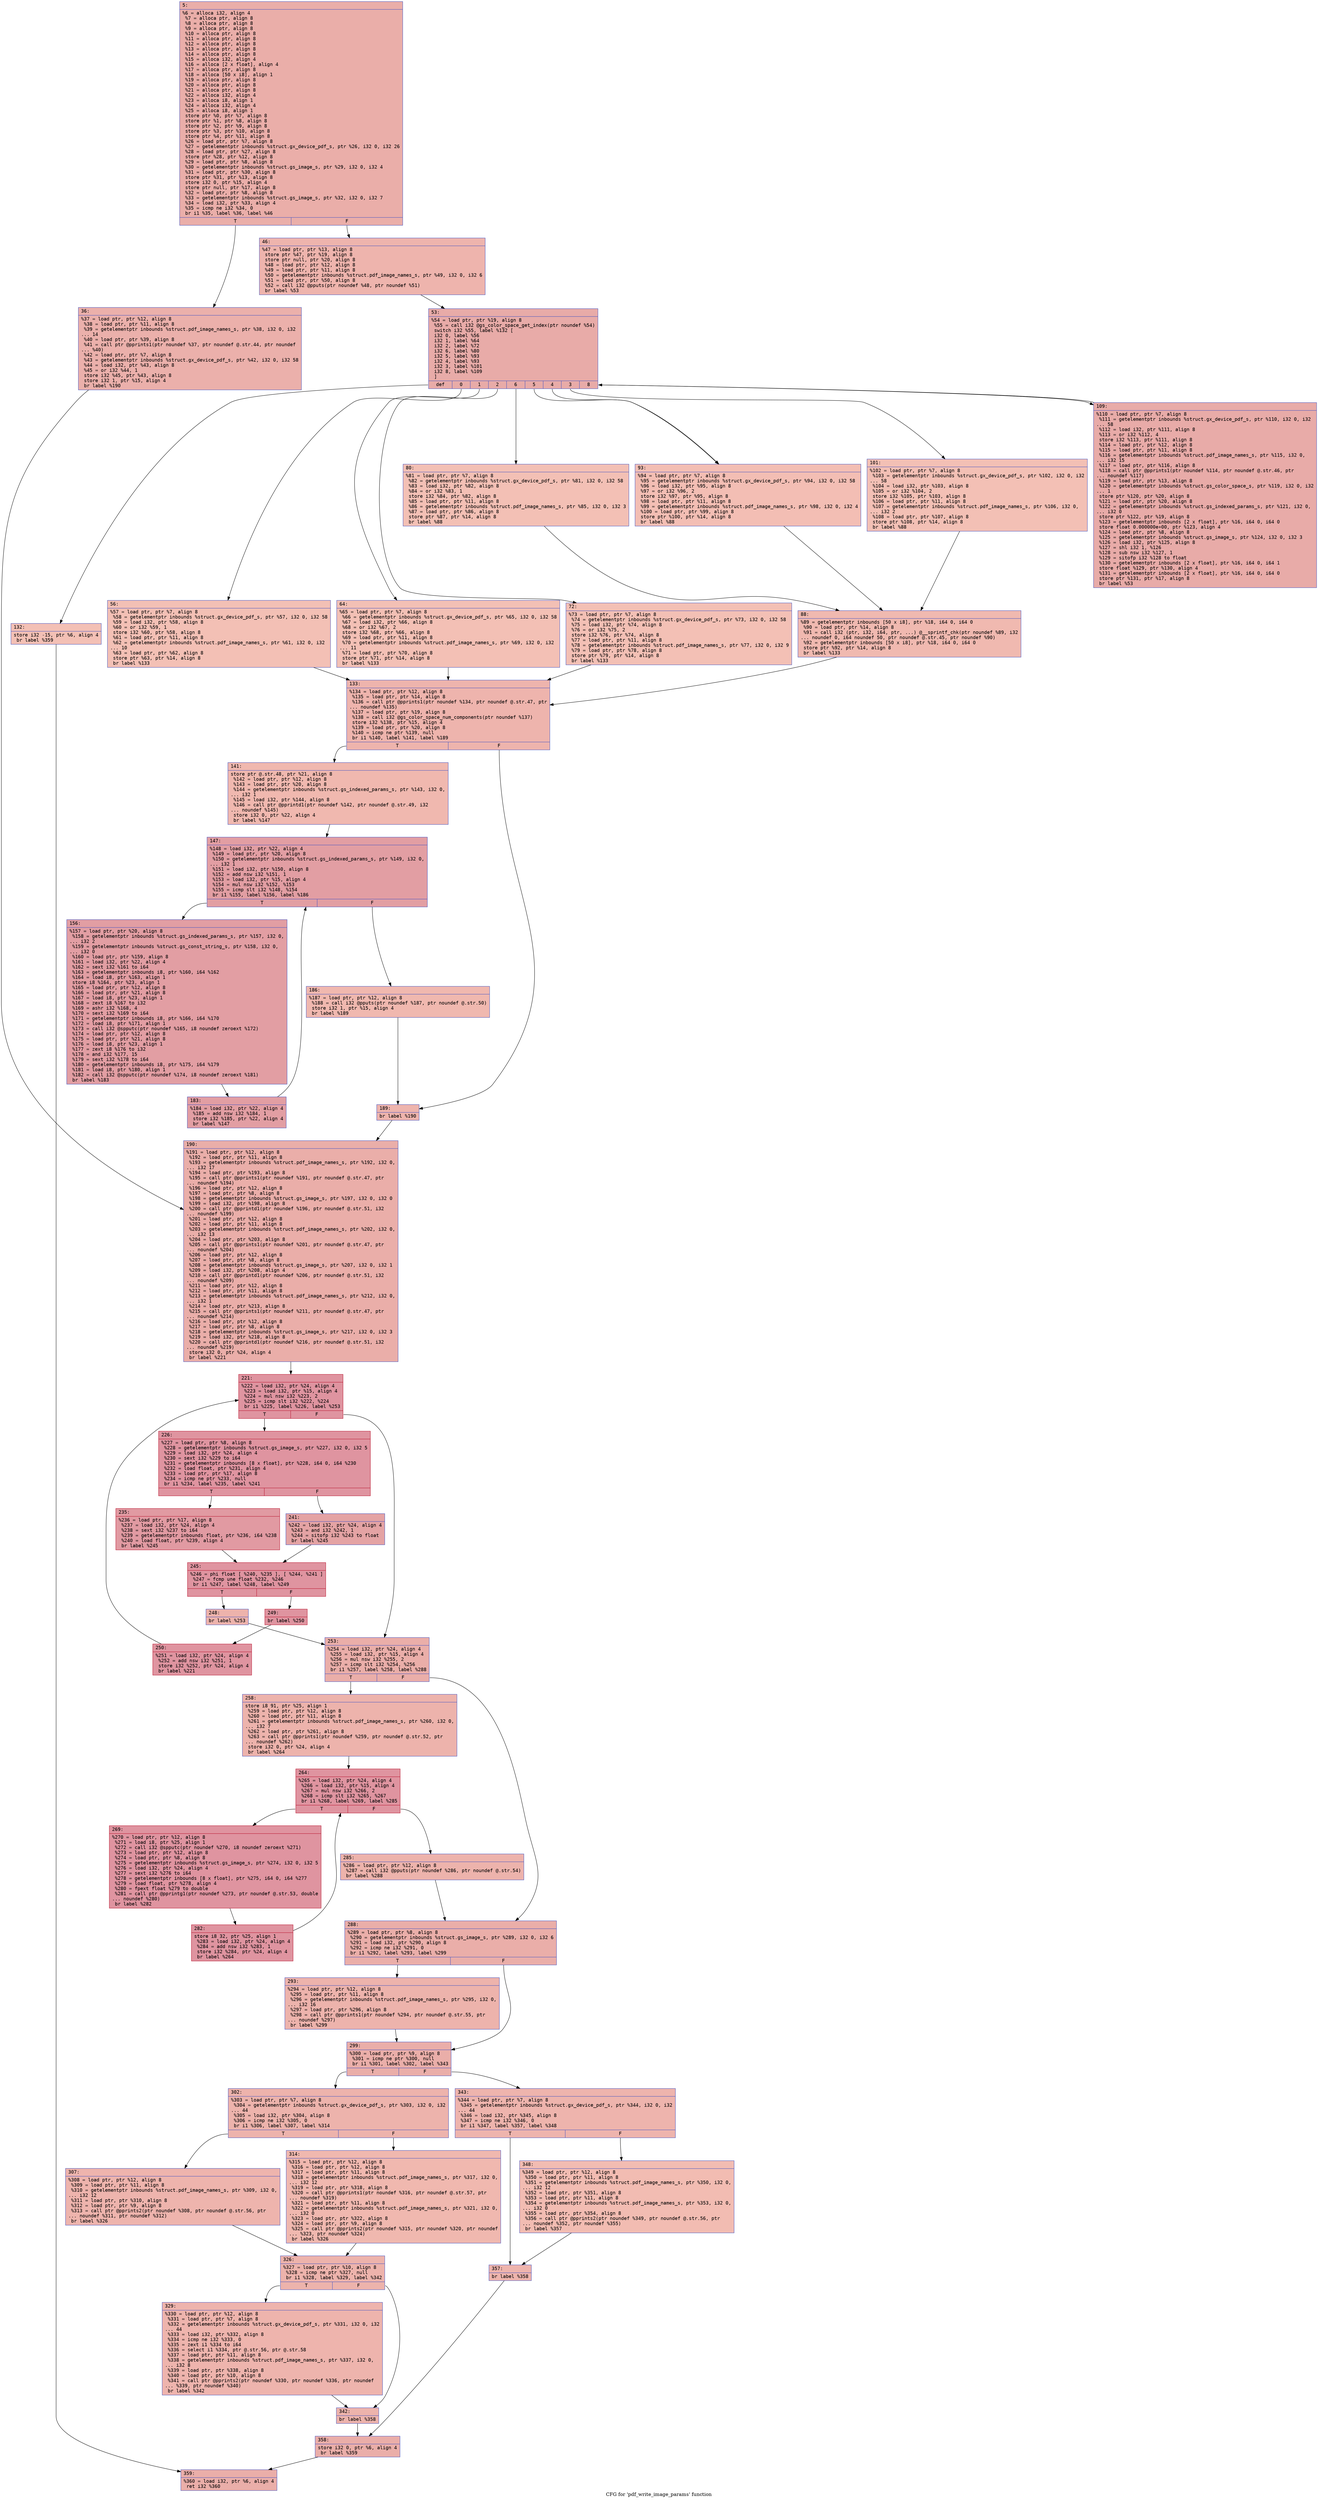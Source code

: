 digraph "CFG for 'pdf_write_image_params' function" {
	label="CFG for 'pdf_write_image_params' function";

	Node0x600003035f90 [shape=record,color="#3d50c3ff", style=filled, fillcolor="#d0473d70" fontname="Courier",label="{5:\l|  %6 = alloca i32, align 4\l  %7 = alloca ptr, align 8\l  %8 = alloca ptr, align 8\l  %9 = alloca ptr, align 8\l  %10 = alloca ptr, align 8\l  %11 = alloca ptr, align 8\l  %12 = alloca ptr, align 8\l  %13 = alloca ptr, align 8\l  %14 = alloca ptr, align 8\l  %15 = alloca i32, align 4\l  %16 = alloca [2 x float], align 4\l  %17 = alloca ptr, align 8\l  %18 = alloca [50 x i8], align 1\l  %19 = alloca ptr, align 8\l  %20 = alloca ptr, align 8\l  %21 = alloca ptr, align 8\l  %22 = alloca i32, align 4\l  %23 = alloca i8, align 1\l  %24 = alloca i32, align 4\l  %25 = alloca i8, align 1\l  store ptr %0, ptr %7, align 8\l  store ptr %1, ptr %8, align 8\l  store ptr %2, ptr %9, align 8\l  store ptr %3, ptr %10, align 8\l  store ptr %4, ptr %11, align 8\l  %26 = load ptr, ptr %7, align 8\l  %27 = getelementptr inbounds %struct.gx_device_pdf_s, ptr %26, i32 0, i32 26\l  %28 = load ptr, ptr %27, align 8\l  store ptr %28, ptr %12, align 8\l  %29 = load ptr, ptr %8, align 8\l  %30 = getelementptr inbounds %struct.gs_image_s, ptr %29, i32 0, i32 4\l  %31 = load ptr, ptr %30, align 8\l  store ptr %31, ptr %13, align 8\l  store i32 0, ptr %15, align 4\l  store ptr null, ptr %17, align 8\l  %32 = load ptr, ptr %8, align 8\l  %33 = getelementptr inbounds %struct.gs_image_s, ptr %32, i32 0, i32 7\l  %34 = load i32, ptr %33, align 4\l  %35 = icmp ne i32 %34, 0\l  br i1 %35, label %36, label %46\l|{<s0>T|<s1>F}}"];
	Node0x600003035f90:s0 -> Node0x600003035fe0[tooltip="5 -> 36\nProbability 62.50%" ];
	Node0x600003035f90:s1 -> Node0x600003036030[tooltip="5 -> 46\nProbability 37.50%" ];
	Node0x600003035fe0 [shape=record,color="#3d50c3ff", style=filled, fillcolor="#d24b4070" fontname="Courier",label="{36:\l|  %37 = load ptr, ptr %12, align 8\l  %38 = load ptr, ptr %11, align 8\l  %39 = getelementptr inbounds %struct.pdf_image_names_s, ptr %38, i32 0, i32\l... 14\l  %40 = load ptr, ptr %39, align 8\l  %41 = call ptr @pprints1(ptr noundef %37, ptr noundef @.str.44, ptr noundef\l... %40)\l  %42 = load ptr, ptr %7, align 8\l  %43 = getelementptr inbounds %struct.gx_device_pdf_s, ptr %42, i32 0, i32 58\l  %44 = load i32, ptr %43, align 8\l  %45 = or i32 %44, 1\l  store i32 %45, ptr %43, align 8\l  store i32 1, ptr %15, align 4\l  br label %190\l}"];
	Node0x600003035fe0 -> Node0x6000030365d0[tooltip="36 -> 190\nProbability 100.00%" ];
	Node0x600003036030 [shape=record,color="#3d50c3ff", style=filled, fillcolor="#d8564670" fontname="Courier",label="{46:\l|  %47 = load ptr, ptr %13, align 8\l  store ptr %47, ptr %19, align 8\l  store ptr null, ptr %20, align 8\l  %48 = load ptr, ptr %12, align 8\l  %49 = load ptr, ptr %11, align 8\l  %50 = getelementptr inbounds %struct.pdf_image_names_s, ptr %49, i32 0, i32 6\l  %51 = load ptr, ptr %50, align 8\l  %52 = call i32 @pputs(ptr noundef %48, ptr noundef %51)\l  br label %53\l}"];
	Node0x600003036030 -> Node0x600003036080[tooltip="46 -> 53\nProbability 100.00%" ];
	Node0x600003036080 [shape=record,color="#3d50c3ff", style=filled, fillcolor="#cc403a70" fontname="Courier",label="{53:\l|  %54 = load ptr, ptr %19, align 8\l  %55 = call i32 @gs_color_space_get_index(ptr noundef %54)\l  switch i32 %55, label %132 [\l    i32 0, label %56\l    i32 1, label %64\l    i32 2, label %72\l    i32 6, label %80\l    i32 5, label %93\l    i32 4, label %93\l    i32 3, label %101\l    i32 8, label %109\l  ]\l|{<s0>def|<s1>0|<s2>1|<s3>2|<s4>6|<s5>5|<s6>4|<s7>3|<s8>8}}"];
	Node0x600003036080:s0 -> Node0x600003036350[tooltip="53 -> 132\nProbability 2.56%" ];
	Node0x600003036080:s1 -> Node0x6000030360d0[tooltip="53 -> 56\nProbability 2.56%" ];
	Node0x600003036080:s2 -> Node0x600003036120[tooltip="53 -> 64\nProbability 2.56%" ];
	Node0x600003036080:s3 -> Node0x600003036170[tooltip="53 -> 72\nProbability 2.56%" ];
	Node0x600003036080:s4 -> Node0x6000030361c0[tooltip="53 -> 80\nProbability 2.56%" ];
	Node0x600003036080:s5 -> Node0x600003036260[tooltip="53 -> 93\nProbability 5.13%" ];
	Node0x600003036080:s6 -> Node0x600003036260[tooltip="53 -> 93\nProbability 5.13%" ];
	Node0x600003036080:s7 -> Node0x6000030362b0[tooltip="53 -> 101\nProbability 2.56%" ];
	Node0x600003036080:s8 -> Node0x600003036300[tooltip="53 -> 109\nProbability 79.49%" ];
	Node0x6000030360d0 [shape=record,color="#3d50c3ff", style=filled, fillcolor="#e5705870" fontname="Courier",label="{56:\l|  %57 = load ptr, ptr %7, align 8\l  %58 = getelementptr inbounds %struct.gx_device_pdf_s, ptr %57, i32 0, i32 58\l  %59 = load i32, ptr %58, align 8\l  %60 = or i32 %59, 1\l  store i32 %60, ptr %58, align 8\l  %61 = load ptr, ptr %11, align 8\l  %62 = getelementptr inbounds %struct.pdf_image_names_s, ptr %61, i32 0, i32\l... 10\l  %63 = load ptr, ptr %62, align 8\l  store ptr %63, ptr %14, align 8\l  br label %133\l}"];
	Node0x6000030360d0 -> Node0x6000030363a0[tooltip="56 -> 133\nProbability 100.00%" ];
	Node0x600003036120 [shape=record,color="#3d50c3ff", style=filled, fillcolor="#e5705870" fontname="Courier",label="{64:\l|  %65 = load ptr, ptr %7, align 8\l  %66 = getelementptr inbounds %struct.gx_device_pdf_s, ptr %65, i32 0, i32 58\l  %67 = load i32, ptr %66, align 8\l  %68 = or i32 %67, 2\l  store i32 %68, ptr %66, align 8\l  %69 = load ptr, ptr %11, align 8\l  %70 = getelementptr inbounds %struct.pdf_image_names_s, ptr %69, i32 0, i32\l... 11\l  %71 = load ptr, ptr %70, align 8\l  store ptr %71, ptr %14, align 8\l  br label %133\l}"];
	Node0x600003036120 -> Node0x6000030363a0[tooltip="64 -> 133\nProbability 100.00%" ];
	Node0x600003036170 [shape=record,color="#3d50c3ff", style=filled, fillcolor="#e5705870" fontname="Courier",label="{72:\l|  %73 = load ptr, ptr %7, align 8\l  %74 = getelementptr inbounds %struct.gx_device_pdf_s, ptr %73, i32 0, i32 58\l  %75 = load i32, ptr %74, align 8\l  %76 = or i32 %75, 2\l  store i32 %76, ptr %74, align 8\l  %77 = load ptr, ptr %11, align 8\l  %78 = getelementptr inbounds %struct.pdf_image_names_s, ptr %77, i32 0, i32 9\l  %79 = load ptr, ptr %78, align 8\l  store ptr %79, ptr %14, align 8\l  br label %133\l}"];
	Node0x600003036170 -> Node0x6000030363a0[tooltip="72 -> 133\nProbability 100.00%" ];
	Node0x6000030361c0 [shape=record,color="#3d50c3ff", style=filled, fillcolor="#e5705870" fontname="Courier",label="{80:\l|  %81 = load ptr, ptr %7, align 8\l  %82 = getelementptr inbounds %struct.gx_device_pdf_s, ptr %81, i32 0, i32 58\l  %83 = load i32, ptr %82, align 8\l  %84 = or i32 %83, 1\l  store i32 %84, ptr %82, align 8\l  %85 = load ptr, ptr %11, align 8\l  %86 = getelementptr inbounds %struct.pdf_image_names_s, ptr %85, i32 0, i32 3\l  %87 = load ptr, ptr %86, align 8\l  store ptr %87, ptr %14, align 8\l  br label %88\l}"];
	Node0x6000030361c0 -> Node0x600003036210[tooltip="80 -> 88\nProbability 100.00%" ];
	Node0x600003036210 [shape=record,color="#3d50c3ff", style=filled, fillcolor="#de614d70" fontname="Courier",label="{88:\l|  %89 = getelementptr inbounds [50 x i8], ptr %18, i64 0, i64 0\l  %90 = load ptr, ptr %14, align 8\l  %91 = call i32 (ptr, i32, i64, ptr, ...) @__sprintf_chk(ptr noundef %89, i32\l... noundef 0, i64 noundef 50, ptr noundef @.str.45, ptr noundef %90)\l  %92 = getelementptr inbounds [50 x i8], ptr %18, i64 0, i64 0\l  store ptr %92, ptr %14, align 8\l  br label %133\l}"];
	Node0x600003036210 -> Node0x6000030363a0[tooltip="88 -> 133\nProbability 100.00%" ];
	Node0x600003036260 [shape=record,color="#3d50c3ff", style=filled, fillcolor="#e36c5570" fontname="Courier",label="{93:\l|  %94 = load ptr, ptr %7, align 8\l  %95 = getelementptr inbounds %struct.gx_device_pdf_s, ptr %94, i32 0, i32 58\l  %96 = load i32, ptr %95, align 8\l  %97 = or i32 %96, 2\l  store i32 %97, ptr %95, align 8\l  %98 = load ptr, ptr %11, align 8\l  %99 = getelementptr inbounds %struct.pdf_image_names_s, ptr %98, i32 0, i32 4\l  %100 = load ptr, ptr %99, align 8\l  store ptr %100, ptr %14, align 8\l  br label %88\l}"];
	Node0x600003036260 -> Node0x600003036210[tooltip="93 -> 88\nProbability 100.00%" ];
	Node0x6000030362b0 [shape=record,color="#3d50c3ff", style=filled, fillcolor="#e5705870" fontname="Courier",label="{101:\l|  %102 = load ptr, ptr %7, align 8\l  %103 = getelementptr inbounds %struct.gx_device_pdf_s, ptr %102, i32 0, i32\l... 58\l  %104 = load i32, ptr %103, align 8\l  %105 = or i32 %104, 2\l  store i32 %105, ptr %103, align 8\l  %106 = load ptr, ptr %11, align 8\l  %107 = getelementptr inbounds %struct.pdf_image_names_s, ptr %106, i32 0,\l... i32 2\l  %108 = load ptr, ptr %107, align 8\l  store ptr %108, ptr %14, align 8\l  br label %88\l}"];
	Node0x6000030362b0 -> Node0x600003036210[tooltip="101 -> 88\nProbability 100.00%" ];
	Node0x600003036300 [shape=record,color="#3d50c3ff", style=filled, fillcolor="#cc403a70" fontname="Courier",label="{109:\l|  %110 = load ptr, ptr %7, align 8\l  %111 = getelementptr inbounds %struct.gx_device_pdf_s, ptr %110, i32 0, i32\l... 58\l  %112 = load i32, ptr %111, align 8\l  %113 = or i32 %112, 4\l  store i32 %113, ptr %111, align 8\l  %114 = load ptr, ptr %12, align 8\l  %115 = load ptr, ptr %11, align 8\l  %116 = getelementptr inbounds %struct.pdf_image_names_s, ptr %115, i32 0,\l... i32 15\l  %117 = load ptr, ptr %116, align 8\l  %118 = call ptr @pprints1(ptr noundef %114, ptr noundef @.str.46, ptr\l... noundef %117)\l  %119 = load ptr, ptr %13, align 8\l  %120 = getelementptr inbounds %struct.gs_color_space_s, ptr %119, i32 0, i32\l... 1\l  store ptr %120, ptr %20, align 8\l  %121 = load ptr, ptr %20, align 8\l  %122 = getelementptr inbounds %struct.gs_indexed_params_s, ptr %121, i32 0,\l... i32 0\l  store ptr %122, ptr %19, align 8\l  %123 = getelementptr inbounds [2 x float], ptr %16, i64 0, i64 0\l  store float 0.000000e+00, ptr %123, align 4\l  %124 = load ptr, ptr %8, align 8\l  %125 = getelementptr inbounds %struct.gs_image_s, ptr %124, i32 0, i32 3\l  %126 = load i32, ptr %125, align 8\l  %127 = shl i32 1, %126\l  %128 = sub nsw i32 %127, 1\l  %129 = sitofp i32 %128 to float\l  %130 = getelementptr inbounds [2 x float], ptr %16, i64 0, i64 1\l  store float %129, ptr %130, align 4\l  %131 = getelementptr inbounds [2 x float], ptr %16, i64 0, i64 0\l  store ptr %131, ptr %17, align 8\l  br label %53\l}"];
	Node0x600003036300 -> Node0x600003036080[tooltip="109 -> 53\nProbability 100.00%" ];
	Node0x600003036350 [shape=record,color="#3d50c3ff", style=filled, fillcolor="#e5705870" fontname="Courier",label="{132:\l|  store i32 -15, ptr %6, align 4\l  br label %359\l}"];
	Node0x600003036350 -> Node0x600003036e90[tooltip="132 -> 359\nProbability 100.00%" ];
	Node0x6000030363a0 [shape=record,color="#3d50c3ff", style=filled, fillcolor="#d8564670" fontname="Courier",label="{133:\l|  %134 = load ptr, ptr %12, align 8\l  %135 = load ptr, ptr %14, align 8\l  %136 = call ptr @pprints1(ptr noundef %134, ptr noundef @.str.47, ptr\l... noundef %135)\l  %137 = load ptr, ptr %19, align 8\l  %138 = call i32 @gs_color_space_num_components(ptr noundef %137)\l  store i32 %138, ptr %15, align 4\l  %139 = load ptr, ptr %20, align 8\l  %140 = icmp ne ptr %139, null\l  br i1 %140, label %141, label %189\l|{<s0>T|<s1>F}}"];
	Node0x6000030363a0:s0 -> Node0x6000030363f0[tooltip="133 -> 141\nProbability 62.50%" ];
	Node0x6000030363a0:s1 -> Node0x600003036580[tooltip="133 -> 189\nProbability 37.50%" ];
	Node0x6000030363f0 [shape=record,color="#3d50c3ff", style=filled, fillcolor="#dc5d4a70" fontname="Courier",label="{141:\l|  store ptr @.str.48, ptr %21, align 8\l  %142 = load ptr, ptr %12, align 8\l  %143 = load ptr, ptr %20, align 8\l  %144 = getelementptr inbounds %struct.gs_indexed_params_s, ptr %143, i32 0,\l... i32 1\l  %145 = load i32, ptr %144, align 8\l  %146 = call ptr @pprintd1(ptr noundef %142, ptr noundef @.str.49, i32\l... noundef %145)\l  store i32 0, ptr %22, align 4\l  br label %147\l}"];
	Node0x6000030363f0 -> Node0x600003036440[tooltip="141 -> 147\nProbability 100.00%" ];
	Node0x600003036440 [shape=record,color="#3d50c3ff", style=filled, fillcolor="#be242e70" fontname="Courier",label="{147:\l|  %148 = load i32, ptr %22, align 4\l  %149 = load ptr, ptr %20, align 8\l  %150 = getelementptr inbounds %struct.gs_indexed_params_s, ptr %149, i32 0,\l... i32 1\l  %151 = load i32, ptr %150, align 8\l  %152 = add nsw i32 %151, 1\l  %153 = load i32, ptr %15, align 4\l  %154 = mul nsw i32 %152, %153\l  %155 = icmp slt i32 %148, %154\l  br i1 %155, label %156, label %186\l|{<s0>T|<s1>F}}"];
	Node0x600003036440:s0 -> Node0x600003036490[tooltip="147 -> 156\nProbability 96.88%" ];
	Node0x600003036440:s1 -> Node0x600003036530[tooltip="147 -> 186\nProbability 3.12%" ];
	Node0x600003036490 [shape=record,color="#3d50c3ff", style=filled, fillcolor="#be242e70" fontname="Courier",label="{156:\l|  %157 = load ptr, ptr %20, align 8\l  %158 = getelementptr inbounds %struct.gs_indexed_params_s, ptr %157, i32 0,\l... i32 2\l  %159 = getelementptr inbounds %struct.gs_const_string_s, ptr %158, i32 0,\l... i32 0\l  %160 = load ptr, ptr %159, align 8\l  %161 = load i32, ptr %22, align 4\l  %162 = sext i32 %161 to i64\l  %163 = getelementptr inbounds i8, ptr %160, i64 %162\l  %164 = load i8, ptr %163, align 1\l  store i8 %164, ptr %23, align 1\l  %165 = load ptr, ptr %12, align 8\l  %166 = load ptr, ptr %21, align 8\l  %167 = load i8, ptr %23, align 1\l  %168 = zext i8 %167 to i32\l  %169 = ashr i32 %168, 4\l  %170 = sext i32 %169 to i64\l  %171 = getelementptr inbounds i8, ptr %166, i64 %170\l  %172 = load i8, ptr %171, align 1\l  %173 = call i32 @spputc(ptr noundef %165, i8 noundef zeroext %172)\l  %174 = load ptr, ptr %12, align 8\l  %175 = load ptr, ptr %21, align 8\l  %176 = load i8, ptr %23, align 1\l  %177 = zext i8 %176 to i32\l  %178 = and i32 %177, 15\l  %179 = sext i32 %178 to i64\l  %180 = getelementptr inbounds i8, ptr %175, i64 %179\l  %181 = load i8, ptr %180, align 1\l  %182 = call i32 @spputc(ptr noundef %174, i8 noundef zeroext %181)\l  br label %183\l}"];
	Node0x600003036490 -> Node0x6000030364e0[tooltip="156 -> 183\nProbability 100.00%" ];
	Node0x6000030364e0 [shape=record,color="#3d50c3ff", style=filled, fillcolor="#be242e70" fontname="Courier",label="{183:\l|  %184 = load i32, ptr %22, align 4\l  %185 = add nsw i32 %184, 1\l  store i32 %185, ptr %22, align 4\l  br label %147\l}"];
	Node0x6000030364e0 -> Node0x600003036440[tooltip="183 -> 147\nProbability 100.00%" ];
	Node0x600003036530 [shape=record,color="#3d50c3ff", style=filled, fillcolor="#dc5d4a70" fontname="Courier",label="{186:\l|  %187 = load ptr, ptr %12, align 8\l  %188 = call i32 @pputs(ptr noundef %187, ptr noundef @.str.50)\l  store i32 1, ptr %15, align 4\l  br label %189\l}"];
	Node0x600003036530 -> Node0x600003036580[tooltip="186 -> 189\nProbability 100.00%" ];
	Node0x600003036580 [shape=record,color="#3d50c3ff", style=filled, fillcolor="#d8564670" fontname="Courier",label="{189:\l|  br label %190\l}"];
	Node0x600003036580 -> Node0x6000030365d0[tooltip="189 -> 190\nProbability 100.00%" ];
	Node0x6000030365d0 [shape=record,color="#3d50c3ff", style=filled, fillcolor="#d0473d70" fontname="Courier",label="{190:\l|  %191 = load ptr, ptr %12, align 8\l  %192 = load ptr, ptr %11, align 8\l  %193 = getelementptr inbounds %struct.pdf_image_names_s, ptr %192, i32 0,\l... i32 17\l  %194 = load ptr, ptr %193, align 8\l  %195 = call ptr @pprints1(ptr noundef %191, ptr noundef @.str.47, ptr\l... noundef %194)\l  %196 = load ptr, ptr %12, align 8\l  %197 = load ptr, ptr %8, align 8\l  %198 = getelementptr inbounds %struct.gs_image_s, ptr %197, i32 0, i32 0\l  %199 = load i32, ptr %198, align 8\l  %200 = call ptr @pprintd1(ptr noundef %196, ptr noundef @.str.51, i32\l... noundef %199)\l  %201 = load ptr, ptr %12, align 8\l  %202 = load ptr, ptr %11, align 8\l  %203 = getelementptr inbounds %struct.pdf_image_names_s, ptr %202, i32 0,\l... i32 13\l  %204 = load ptr, ptr %203, align 8\l  %205 = call ptr @pprints1(ptr noundef %201, ptr noundef @.str.47, ptr\l... noundef %204)\l  %206 = load ptr, ptr %12, align 8\l  %207 = load ptr, ptr %8, align 8\l  %208 = getelementptr inbounds %struct.gs_image_s, ptr %207, i32 0, i32 1\l  %209 = load i32, ptr %208, align 4\l  %210 = call ptr @pprintd1(ptr noundef %206, ptr noundef @.str.51, i32\l... noundef %209)\l  %211 = load ptr, ptr %12, align 8\l  %212 = load ptr, ptr %11, align 8\l  %213 = getelementptr inbounds %struct.pdf_image_names_s, ptr %212, i32 0,\l... i32 1\l  %214 = load ptr, ptr %213, align 8\l  %215 = call ptr @pprints1(ptr noundef %211, ptr noundef @.str.47, ptr\l... noundef %214)\l  %216 = load ptr, ptr %12, align 8\l  %217 = load ptr, ptr %8, align 8\l  %218 = getelementptr inbounds %struct.gs_image_s, ptr %217, i32 0, i32 3\l  %219 = load i32, ptr %218, align 8\l  %220 = call ptr @pprintd1(ptr noundef %216, ptr noundef @.str.51, i32\l... noundef %219)\l  store i32 0, ptr %24, align 4\l  br label %221\l}"];
	Node0x6000030365d0 -> Node0x600003036620[tooltip="190 -> 221\nProbability 100.00%" ];
	Node0x600003036620 [shape=record,color="#b70d28ff", style=filled, fillcolor="#b70d2870" fontname="Courier",label="{221:\l|  %222 = load i32, ptr %24, align 4\l  %223 = load i32, ptr %15, align 4\l  %224 = mul nsw i32 %223, 2\l  %225 = icmp slt i32 %222, %224\l  br i1 %225, label %226, label %253\l|{<s0>T|<s1>F}}"];
	Node0x600003036620:s0 -> Node0x600003036670[tooltip="221 -> 226\nProbability 96.88%" ];
	Node0x600003036620:s1 -> Node0x6000030368a0[tooltip="221 -> 253\nProbability 3.12%" ];
	Node0x600003036670 [shape=record,color="#b70d28ff", style=filled, fillcolor="#b70d2870" fontname="Courier",label="{226:\l|  %227 = load ptr, ptr %8, align 8\l  %228 = getelementptr inbounds %struct.gs_image_s, ptr %227, i32 0, i32 5\l  %229 = load i32, ptr %24, align 4\l  %230 = sext i32 %229 to i64\l  %231 = getelementptr inbounds [8 x float], ptr %228, i64 0, i64 %230\l  %232 = load float, ptr %231, align 4\l  %233 = load ptr, ptr %17, align 8\l  %234 = icmp ne ptr %233, null\l  br i1 %234, label %235, label %241\l|{<s0>T|<s1>F}}"];
	Node0x600003036670:s0 -> Node0x6000030366c0[tooltip="226 -> 235\nProbability 62.50%" ];
	Node0x600003036670:s1 -> Node0x600003036710[tooltip="226 -> 241\nProbability 37.50%" ];
	Node0x6000030366c0 [shape=record,color="#b70d28ff", style=filled, fillcolor="#bb1b2c70" fontname="Courier",label="{235:\l|  %236 = load ptr, ptr %17, align 8\l  %237 = load i32, ptr %24, align 4\l  %238 = sext i32 %237 to i64\l  %239 = getelementptr inbounds float, ptr %236, i64 %238\l  %240 = load float, ptr %239, align 4\l  br label %245\l}"];
	Node0x6000030366c0 -> Node0x600003036760[tooltip="235 -> 245\nProbability 100.00%" ];
	Node0x600003036710 [shape=record,color="#3d50c3ff", style=filled, fillcolor="#c32e3170" fontname="Courier",label="{241:\l|  %242 = load i32, ptr %24, align 4\l  %243 = and i32 %242, 1\l  %244 = sitofp i32 %243 to float\l  br label %245\l}"];
	Node0x600003036710 -> Node0x600003036760[tooltip="241 -> 245\nProbability 100.00%" ];
	Node0x600003036760 [shape=record,color="#b70d28ff", style=filled, fillcolor="#b70d2870" fontname="Courier",label="{245:\l|  %246 = phi float [ %240, %235 ], [ %244, %241 ]\l  %247 = fcmp une float %232, %246\l  br i1 %247, label %248, label %249\l|{<s0>T|<s1>F}}"];
	Node0x600003036760:s0 -> Node0x6000030367b0[tooltip="245 -> 248\nProbability 3.12%" ];
	Node0x600003036760:s1 -> Node0x600003036800[tooltip="245 -> 249\nProbability 96.88%" ];
	Node0x6000030367b0 [shape=record,color="#3d50c3ff", style=filled, fillcolor="#d6524470" fontname="Courier",label="{248:\l|  br label %253\l}"];
	Node0x6000030367b0 -> Node0x6000030368a0[tooltip="248 -> 253\nProbability 100.00%" ];
	Node0x600003036800 [shape=record,color="#b70d28ff", style=filled, fillcolor="#b70d2870" fontname="Courier",label="{249:\l|  br label %250\l}"];
	Node0x600003036800 -> Node0x600003036850[tooltip="249 -> 250\nProbability 100.00%" ];
	Node0x600003036850 [shape=record,color="#b70d28ff", style=filled, fillcolor="#b70d2870" fontname="Courier",label="{250:\l|  %251 = load i32, ptr %24, align 4\l  %252 = add nsw i32 %251, 1\l  store i32 %252, ptr %24, align 4\l  br label %221\l}"];
	Node0x600003036850 -> Node0x600003036620[tooltip="250 -> 221\nProbability 100.00%" ];
	Node0x6000030368a0 [shape=record,color="#3d50c3ff", style=filled, fillcolor="#d0473d70" fontname="Courier",label="{253:\l|  %254 = load i32, ptr %24, align 4\l  %255 = load i32, ptr %15, align 4\l  %256 = mul nsw i32 %255, 2\l  %257 = icmp slt i32 %254, %256\l  br i1 %257, label %258, label %288\l|{<s0>T|<s1>F}}"];
	Node0x6000030368a0:s0 -> Node0x6000030368f0[tooltip="253 -> 258\nProbability 50.00%" ];
	Node0x6000030368a0:s1 -> Node0x600003036a80[tooltip="253 -> 288\nProbability 50.00%" ];
	Node0x6000030368f0 [shape=record,color="#3d50c3ff", style=filled, fillcolor="#d6524470" fontname="Courier",label="{258:\l|  store i8 91, ptr %25, align 1\l  %259 = load ptr, ptr %12, align 8\l  %260 = load ptr, ptr %11, align 8\l  %261 = getelementptr inbounds %struct.pdf_image_names_s, ptr %260, i32 0,\l... i32 7\l  %262 = load ptr, ptr %261, align 8\l  %263 = call ptr @pprints1(ptr noundef %259, ptr noundef @.str.52, ptr\l... noundef %262)\l  store i32 0, ptr %24, align 4\l  br label %264\l}"];
	Node0x6000030368f0 -> Node0x600003036940[tooltip="258 -> 264\nProbability 100.00%" ];
	Node0x600003036940 [shape=record,color="#b70d28ff", style=filled, fillcolor="#b70d2870" fontname="Courier",label="{264:\l|  %265 = load i32, ptr %24, align 4\l  %266 = load i32, ptr %15, align 4\l  %267 = mul nsw i32 %266, 2\l  %268 = icmp slt i32 %265, %267\l  br i1 %268, label %269, label %285\l|{<s0>T|<s1>F}}"];
	Node0x600003036940:s0 -> Node0x600003036990[tooltip="264 -> 269\nProbability 96.88%" ];
	Node0x600003036940:s1 -> Node0x600003036a30[tooltip="264 -> 285\nProbability 3.12%" ];
	Node0x600003036990 [shape=record,color="#b70d28ff", style=filled, fillcolor="#b70d2870" fontname="Courier",label="{269:\l|  %270 = load ptr, ptr %12, align 8\l  %271 = load i8, ptr %25, align 1\l  %272 = call i32 @spputc(ptr noundef %270, i8 noundef zeroext %271)\l  %273 = load ptr, ptr %12, align 8\l  %274 = load ptr, ptr %8, align 8\l  %275 = getelementptr inbounds %struct.gs_image_s, ptr %274, i32 0, i32 5\l  %276 = load i32, ptr %24, align 4\l  %277 = sext i32 %276 to i64\l  %278 = getelementptr inbounds [8 x float], ptr %275, i64 0, i64 %277\l  %279 = load float, ptr %278, align 4\l  %280 = fpext float %279 to double\l  %281 = call ptr @pprintg1(ptr noundef %273, ptr noundef @.str.53, double\l... noundef %280)\l  br label %282\l}"];
	Node0x600003036990 -> Node0x6000030369e0[tooltip="269 -> 282\nProbability 100.00%" ];
	Node0x6000030369e0 [shape=record,color="#b70d28ff", style=filled, fillcolor="#b70d2870" fontname="Courier",label="{282:\l|  store i8 32, ptr %25, align 1\l  %283 = load i32, ptr %24, align 4\l  %284 = add nsw i32 %283, 1\l  store i32 %284, ptr %24, align 4\l  br label %264\l}"];
	Node0x6000030369e0 -> Node0x600003036940[tooltip="282 -> 264\nProbability 100.00%" ];
	Node0x600003036a30 [shape=record,color="#3d50c3ff", style=filled, fillcolor="#d6524470" fontname="Courier",label="{285:\l|  %286 = load ptr, ptr %12, align 8\l  %287 = call i32 @pputs(ptr noundef %286, ptr noundef @.str.54)\l  br label %288\l}"];
	Node0x600003036a30 -> Node0x600003036a80[tooltip="285 -> 288\nProbability 100.00%" ];
	Node0x600003036a80 [shape=record,color="#3d50c3ff", style=filled, fillcolor="#d0473d70" fontname="Courier",label="{288:\l|  %289 = load ptr, ptr %8, align 8\l  %290 = getelementptr inbounds %struct.gs_image_s, ptr %289, i32 0, i32 6\l  %291 = load i32, ptr %290, align 8\l  %292 = icmp ne i32 %291, 0\l  br i1 %292, label %293, label %299\l|{<s0>T|<s1>F}}"];
	Node0x600003036a80:s0 -> Node0x600003036ad0[tooltip="288 -> 293\nProbability 62.50%" ];
	Node0x600003036a80:s1 -> Node0x600003036b20[tooltip="288 -> 299\nProbability 37.50%" ];
	Node0x600003036ad0 [shape=record,color="#3d50c3ff", style=filled, fillcolor="#d6524470" fontname="Courier",label="{293:\l|  %294 = load ptr, ptr %12, align 8\l  %295 = load ptr, ptr %11, align 8\l  %296 = getelementptr inbounds %struct.pdf_image_names_s, ptr %295, i32 0,\l... i32 16\l  %297 = load ptr, ptr %296, align 8\l  %298 = call ptr @pprints1(ptr noundef %294, ptr noundef @.str.55, ptr\l... noundef %297)\l  br label %299\l}"];
	Node0x600003036ad0 -> Node0x600003036b20[tooltip="293 -> 299\nProbability 100.00%" ];
	Node0x600003036b20 [shape=record,color="#3d50c3ff", style=filled, fillcolor="#d0473d70" fontname="Courier",label="{299:\l|  %300 = load ptr, ptr %9, align 8\l  %301 = icmp ne ptr %300, null\l  br i1 %301, label %302, label %343\l|{<s0>T|<s1>F}}"];
	Node0x600003036b20:s0 -> Node0x600003036b70[tooltip="299 -> 302\nProbability 62.50%" ];
	Node0x600003036b20:s1 -> Node0x600003036d50[tooltip="299 -> 343\nProbability 37.50%" ];
	Node0x600003036b70 [shape=record,color="#3d50c3ff", style=filled, fillcolor="#d6524470" fontname="Courier",label="{302:\l|  %303 = load ptr, ptr %7, align 8\l  %304 = getelementptr inbounds %struct.gx_device_pdf_s, ptr %303, i32 0, i32\l... 44\l  %305 = load i32, ptr %304, align 8\l  %306 = icmp ne i32 %305, 0\l  br i1 %306, label %307, label %314\l|{<s0>T|<s1>F}}"];
	Node0x600003036b70:s0 -> Node0x600003036bc0[tooltip="302 -> 307\nProbability 62.50%" ];
	Node0x600003036b70:s1 -> Node0x600003036c10[tooltip="302 -> 314\nProbability 37.50%" ];
	Node0x600003036bc0 [shape=record,color="#3d50c3ff", style=filled, fillcolor="#d8564670" fontname="Courier",label="{307:\l|  %308 = load ptr, ptr %12, align 8\l  %309 = load ptr, ptr %11, align 8\l  %310 = getelementptr inbounds %struct.pdf_image_names_s, ptr %309, i32 0,\l... i32 12\l  %311 = load ptr, ptr %310, align 8\l  %312 = load ptr, ptr %9, align 8\l  %313 = call ptr @pprints2(ptr noundef %308, ptr noundef @.str.56, ptr\l... noundef %311, ptr noundef %312)\l  br label %326\l}"];
	Node0x600003036bc0 -> Node0x600003036c60[tooltip="307 -> 326\nProbability 100.00%" ];
	Node0x600003036c10 [shape=record,color="#3d50c3ff", style=filled, fillcolor="#dc5d4a70" fontname="Courier",label="{314:\l|  %315 = load ptr, ptr %12, align 8\l  %316 = load ptr, ptr %12, align 8\l  %317 = load ptr, ptr %11, align 8\l  %318 = getelementptr inbounds %struct.pdf_image_names_s, ptr %317, i32 0,\l... i32 12\l  %319 = load ptr, ptr %318, align 8\l  %320 = call ptr @pprints1(ptr noundef %316, ptr noundef @.str.57, ptr\l... noundef %319)\l  %321 = load ptr, ptr %11, align 8\l  %322 = getelementptr inbounds %struct.pdf_image_names_s, ptr %321, i32 0,\l... i32 0\l  %323 = load ptr, ptr %322, align 8\l  %324 = load ptr, ptr %9, align 8\l  %325 = call ptr @pprints2(ptr noundef %315, ptr noundef %320, ptr noundef\l... %323, ptr noundef %324)\l  br label %326\l}"];
	Node0x600003036c10 -> Node0x600003036c60[tooltip="314 -> 326\nProbability 100.00%" ];
	Node0x600003036c60 [shape=record,color="#3d50c3ff", style=filled, fillcolor="#d6524470" fontname="Courier",label="{326:\l|  %327 = load ptr, ptr %10, align 8\l  %328 = icmp ne ptr %327, null\l  br i1 %328, label %329, label %342\l|{<s0>T|<s1>F}}"];
	Node0x600003036c60:s0 -> Node0x600003036cb0[tooltip="326 -> 329\nProbability 62.50%" ];
	Node0x600003036c60:s1 -> Node0x600003036d00[tooltip="326 -> 342\nProbability 37.50%" ];
	Node0x600003036cb0 [shape=record,color="#3d50c3ff", style=filled, fillcolor="#d8564670" fontname="Courier",label="{329:\l|  %330 = load ptr, ptr %12, align 8\l  %331 = load ptr, ptr %7, align 8\l  %332 = getelementptr inbounds %struct.gx_device_pdf_s, ptr %331, i32 0, i32\l... 44\l  %333 = load i32, ptr %332, align 8\l  %334 = icmp ne i32 %333, 0\l  %335 = zext i1 %334 to i64\l  %336 = select i1 %334, ptr @.str.56, ptr @.str.58\l  %337 = load ptr, ptr %11, align 8\l  %338 = getelementptr inbounds %struct.pdf_image_names_s, ptr %337, i32 0,\l... i32 8\l  %339 = load ptr, ptr %338, align 8\l  %340 = load ptr, ptr %10, align 8\l  %341 = call ptr @pprints2(ptr noundef %330, ptr noundef %336, ptr noundef\l... %339, ptr noundef %340)\l  br label %342\l}"];
	Node0x600003036cb0 -> Node0x600003036d00[tooltip="329 -> 342\nProbability 100.00%" ];
	Node0x600003036d00 [shape=record,color="#3d50c3ff", style=filled, fillcolor="#d6524470" fontname="Courier",label="{342:\l|  br label %358\l}"];
	Node0x600003036d00 -> Node0x600003036e40[tooltip="342 -> 358\nProbability 100.00%" ];
	Node0x600003036d50 [shape=record,color="#3d50c3ff", style=filled, fillcolor="#d8564670" fontname="Courier",label="{343:\l|  %344 = load ptr, ptr %7, align 8\l  %345 = getelementptr inbounds %struct.gx_device_pdf_s, ptr %344, i32 0, i32\l... 44\l  %346 = load i32, ptr %345, align 8\l  %347 = icmp ne i32 %346, 0\l  br i1 %347, label %357, label %348\l|{<s0>T|<s1>F}}"];
	Node0x600003036d50:s0 -> Node0x600003036df0[tooltip="343 -> 357\nProbability 62.50%" ];
	Node0x600003036d50:s1 -> Node0x600003036da0[tooltip="343 -> 348\nProbability 37.50%" ];
	Node0x600003036da0 [shape=record,color="#3d50c3ff", style=filled, fillcolor="#e1675170" fontname="Courier",label="{348:\l|  %349 = load ptr, ptr %12, align 8\l  %350 = load ptr, ptr %11, align 8\l  %351 = getelementptr inbounds %struct.pdf_image_names_s, ptr %350, i32 0,\l... i32 12\l  %352 = load ptr, ptr %351, align 8\l  %353 = load ptr, ptr %11, align 8\l  %354 = getelementptr inbounds %struct.pdf_image_names_s, ptr %353, i32 0,\l... i32 0\l  %355 = load ptr, ptr %354, align 8\l  %356 = call ptr @pprints2(ptr noundef %349, ptr noundef @.str.56, ptr\l... noundef %352, ptr noundef %355)\l  br label %357\l}"];
	Node0x600003036da0 -> Node0x600003036df0[tooltip="348 -> 357\nProbability 100.00%" ];
	Node0x600003036df0 [shape=record,color="#3d50c3ff", style=filled, fillcolor="#d8564670" fontname="Courier",label="{357:\l|  br label %358\l}"];
	Node0x600003036df0 -> Node0x600003036e40[tooltip="357 -> 358\nProbability 100.00%" ];
	Node0x600003036e40 [shape=record,color="#3d50c3ff", style=filled, fillcolor="#d0473d70" fontname="Courier",label="{358:\l|  store i32 0, ptr %6, align 4\l  br label %359\l}"];
	Node0x600003036e40 -> Node0x600003036e90[tooltip="358 -> 359\nProbability 100.00%" ];
	Node0x600003036e90 [shape=record,color="#3d50c3ff", style=filled, fillcolor="#d0473d70" fontname="Courier",label="{359:\l|  %360 = load i32, ptr %6, align 4\l  ret i32 %360\l}"];
}
